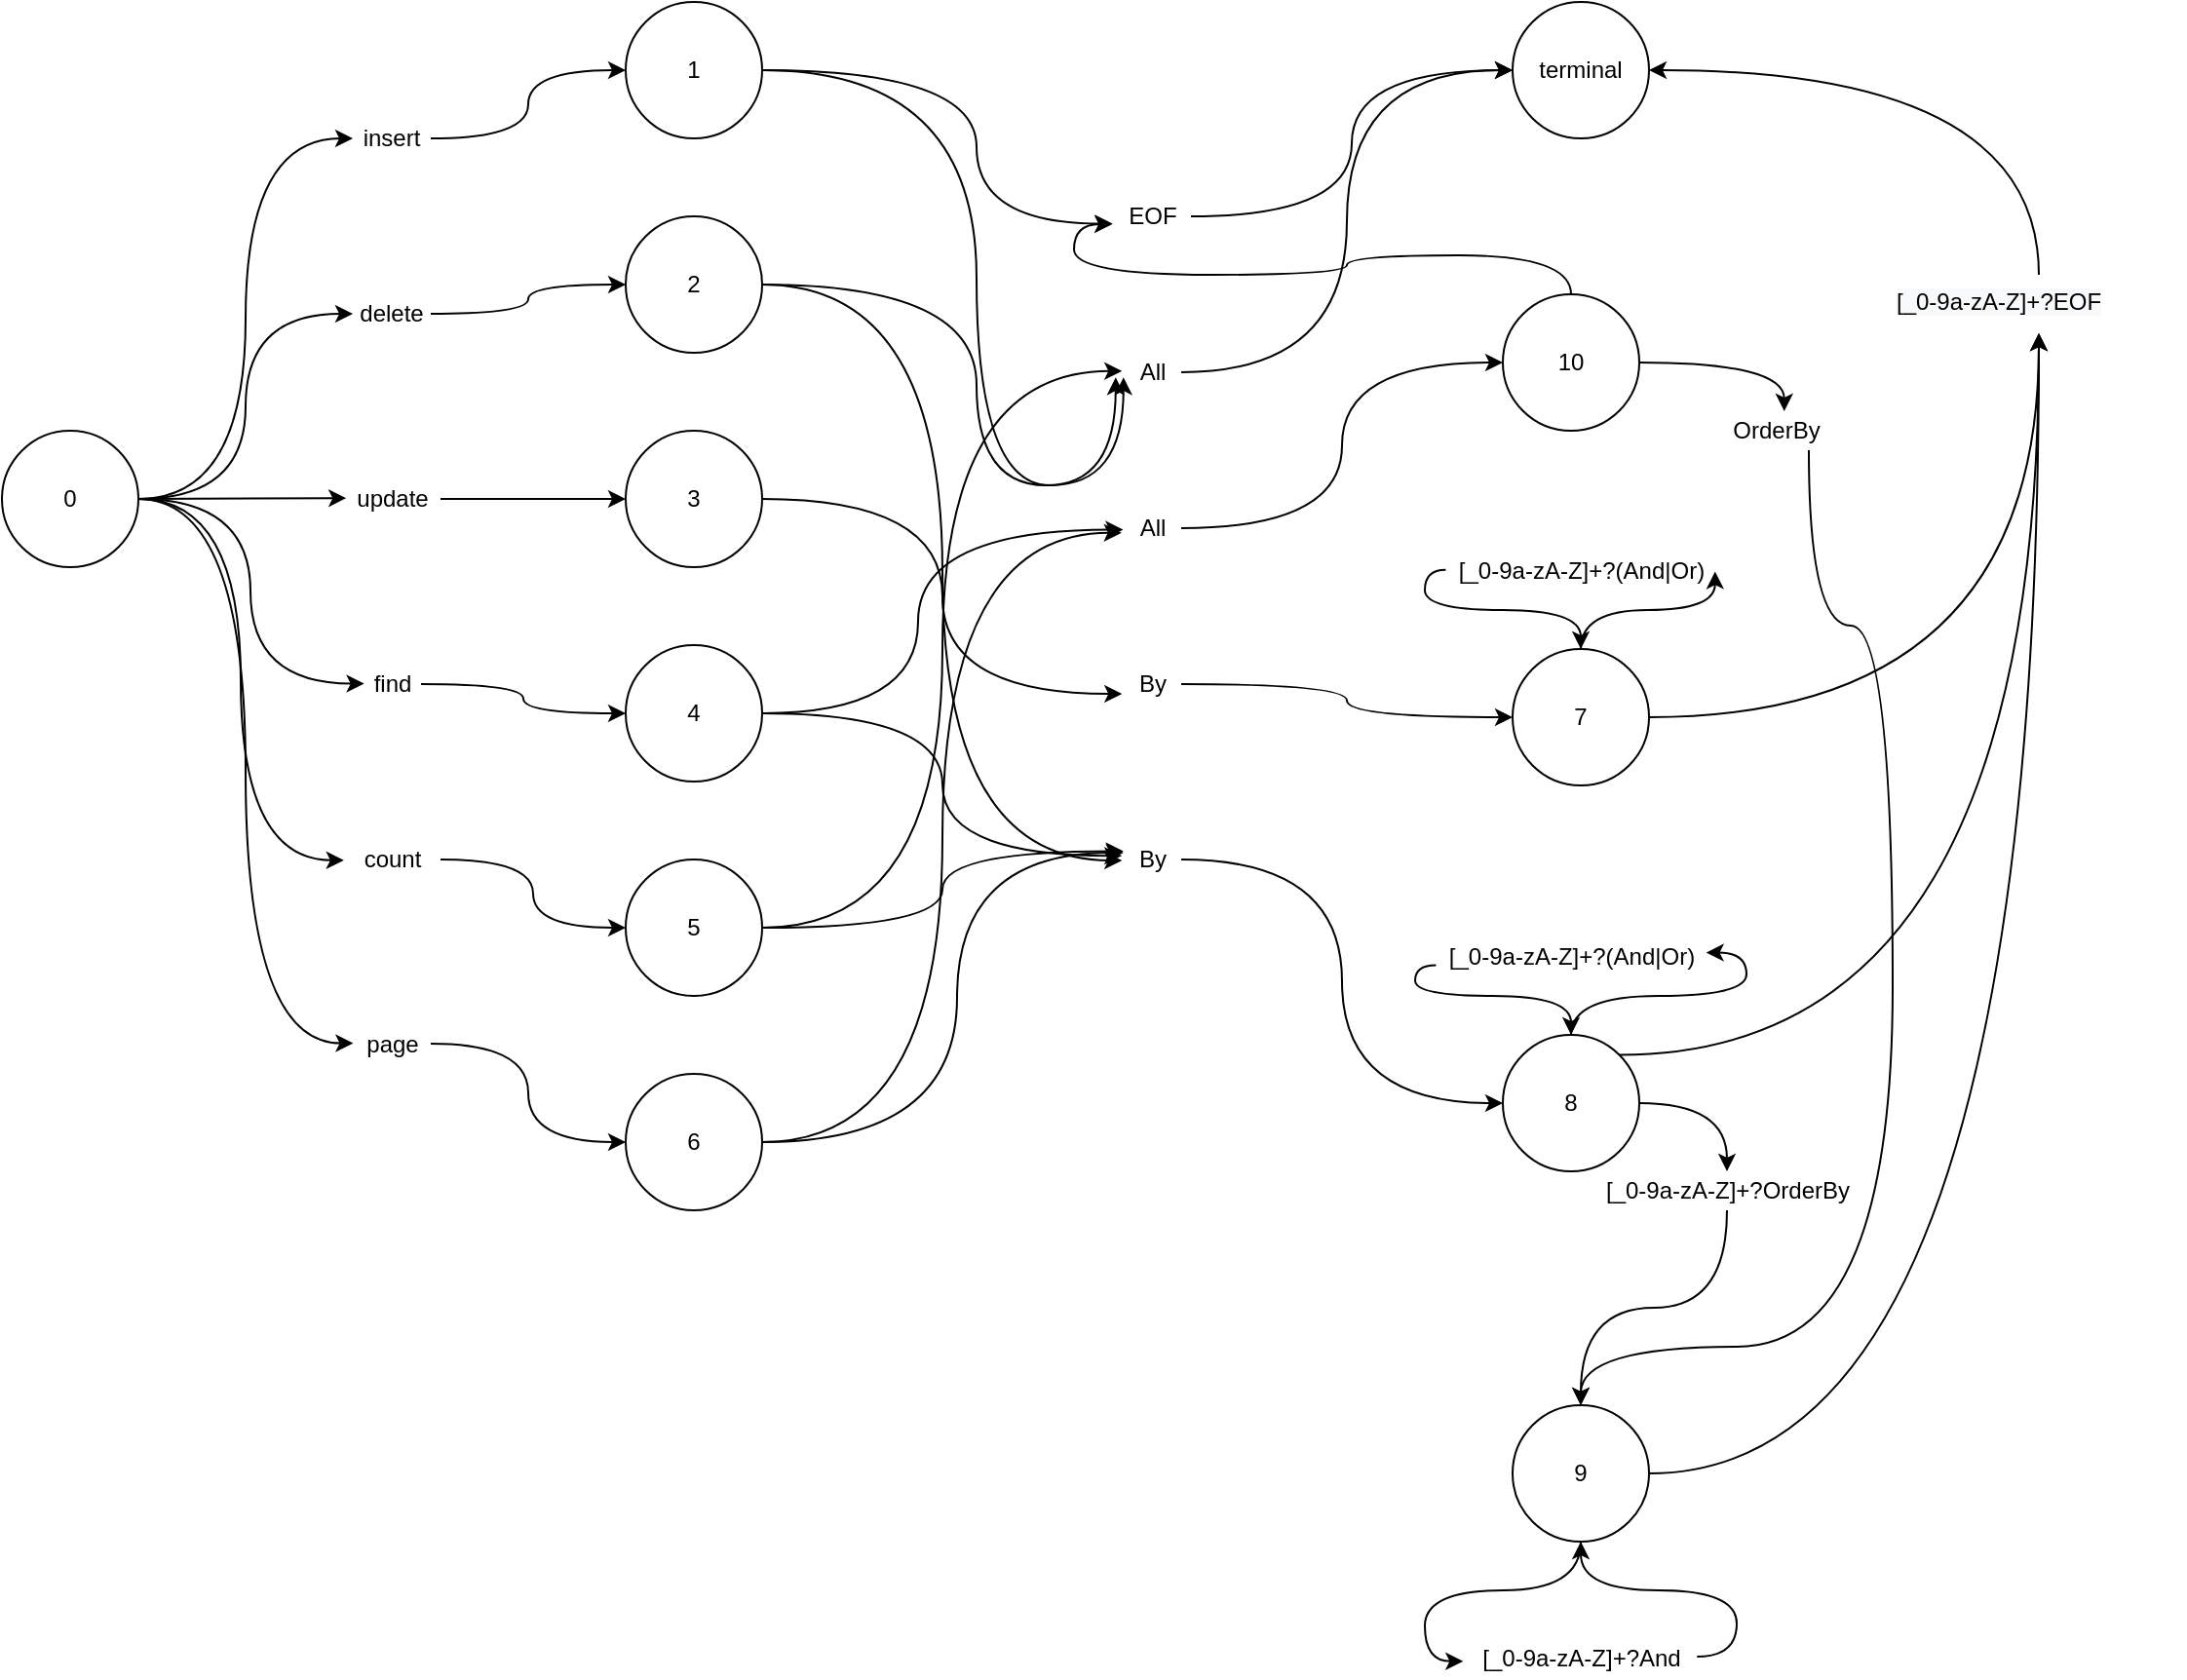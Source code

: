 <mxfile version="14.6.6" type="embed"><diagram id="YZBHm6nzpL_H-jKKXiZS" name="第 1 页"><mxGraphModel dx="2242" dy="527" grid="1" gridSize="10" guides="1" tooltips="1" connect="1" arrows="1" fold="1" page="1" pageScale="1" pageWidth="827" pageHeight="1169" math="0" shadow="0"><root><mxCell id="0"/><mxCell id="1" parent="0"/><mxCell id="9viREh3nEAOAV7O1oCq8-130" style="edgeStyle=orthogonalEdgeStyle;curved=1;rounded=0;orthogonalLoop=1;jettySize=auto;html=1;exitX=1;exitY=0.5;exitDx=0;exitDy=0;entryX=0;entryY=0.5;entryDx=0;entryDy=0;" parent="1" source="9viREh3nEAOAV7O1oCq8-4" target="9viREh3nEAOAV7O1oCq8-12" edge="1"><mxGeometry relative="1" as="geometry"/></mxCell><mxCell id="9viREh3nEAOAV7O1oCq8-132" style="edgeStyle=orthogonalEdgeStyle;curved=1;rounded=0;orthogonalLoop=1;jettySize=auto;html=1;entryX=0;entryY=0.5;entryDx=0;entryDy=0;" parent="1" source="9viREh3nEAOAV7O1oCq8-4" target="9viREh3nEAOAV7O1oCq8-14" edge="1"><mxGeometry relative="1" as="geometry"/></mxCell><mxCell id="9viREh3nEAOAV7O1oCq8-134" style="edgeStyle=orthogonalEdgeStyle;curved=1;rounded=0;orthogonalLoop=1;jettySize=auto;html=1;entryX=0.032;entryY=0.48;entryDx=0;entryDy=0;entryPerimeter=0;" parent="1" source="9viREh3nEAOAV7O1oCq8-4" target="9viREh3nEAOAV7O1oCq8-16" edge="1"><mxGeometry relative="1" as="geometry"/></mxCell><mxCell id="9viREh3nEAOAV7O1oCq8-136" style="edgeStyle=orthogonalEdgeStyle;curved=1;rounded=0;orthogonalLoop=1;jettySize=auto;html=1;exitX=1;exitY=0.5;exitDx=0;exitDy=0;entryX=0.027;entryY=0.49;entryDx=0;entryDy=0;entryPerimeter=0;" parent="1" source="9viREh3nEAOAV7O1oCq8-4" target="9viREh3nEAOAV7O1oCq8-18" edge="1"><mxGeometry relative="1" as="geometry"/></mxCell><mxCell id="9viREh3nEAOAV7O1oCq8-138" style="edgeStyle=orthogonalEdgeStyle;curved=1;rounded=0;orthogonalLoop=1;jettySize=auto;html=1;entryX=0.008;entryY=0.52;entryDx=0;entryDy=0;entryPerimeter=0;" parent="1" source="9viREh3nEAOAV7O1oCq8-4" target="9viREh3nEAOAV7O1oCq8-20" edge="1"><mxGeometry relative="1" as="geometry"/></mxCell><mxCell id="9viREh3nEAOAV7O1oCq8-140" style="edgeStyle=orthogonalEdgeStyle;curved=1;rounded=0;orthogonalLoop=1;jettySize=auto;html=1;entryX=0.005;entryY=0.49;entryDx=0;entryDy=0;entryPerimeter=0;" parent="1" source="9viREh3nEAOAV7O1oCq8-4" target="9viREh3nEAOAV7O1oCq8-23" edge="1"><mxGeometry relative="1" as="geometry"/></mxCell><mxCell id="9viREh3nEAOAV7O1oCq8-4" value="0" style="ellipse;whiteSpace=wrap;html=1;aspect=fixed;" parent="1" vertex="1"><mxGeometry x="-1630" y="230" width="70" height="70" as="geometry"/></mxCell><mxCell id="9viREh3nEAOAV7O1oCq8-64" style="edgeStyle=orthogonalEdgeStyle;curved=1;rounded=0;orthogonalLoop=1;jettySize=auto;html=1;entryX=0.013;entryY=0.63;entryDx=0;entryDy=0;entryPerimeter=0;" parent="1" source="9viREh3nEAOAV7O1oCq8-5" target="9viREh3nEAOAV7O1oCq8-61" edge="1"><mxGeometry relative="1" as="geometry"><Array as="points"><mxPoint x="-1130" y="45"/><mxPoint x="-1130" y="258"/></Array></mxGeometry></mxCell><mxCell id="9viREh3nEAOAV7O1oCq8-83" style="edgeStyle=orthogonalEdgeStyle;curved=1;rounded=0;orthogonalLoop=1;jettySize=auto;html=1;entryX=-0.005;entryY=0.69;entryDx=0;entryDy=0;entryPerimeter=0;" parent="1" source="9viREh3nEAOAV7O1oCq8-5" target="9viREh3nEAOAV7O1oCq8-79" edge="1"><mxGeometry relative="1" as="geometry"><Array as="points"><mxPoint x="-1130" y="45"/><mxPoint x="-1130" y="124"/></Array></mxGeometry></mxCell><mxCell id="9viREh3nEAOAV7O1oCq8-5" value="1" style="ellipse;whiteSpace=wrap;html=1;aspect=fixed;" parent="1" vertex="1"><mxGeometry x="-1310" y="10" width="70" height="70" as="geometry"/></mxCell><mxCell id="9viREh3nEAOAV7O1oCq8-65" style="edgeStyle=orthogonalEdgeStyle;curved=1;rounded=0;orthogonalLoop=1;jettySize=auto;html=1;entryX=-0.12;entryY=0.63;entryDx=0;entryDy=0;entryPerimeter=0;" parent="1" source="9viREh3nEAOAV7O1oCq8-6" target="9viREh3nEAOAV7O1oCq8-61" edge="1"><mxGeometry relative="1" as="geometry"><Array as="points"><mxPoint x="-1130" y="155"/><mxPoint x="-1130" y="258"/></Array></mxGeometry></mxCell><mxCell id="9viREh3nEAOAV7O1oCq8-66" style="edgeStyle=orthogonalEdgeStyle;curved=1;rounded=0;orthogonalLoop=1;jettySize=auto;html=1;entryX=-0.013;entryY=0.525;entryDx=0;entryDy=0;entryPerimeter=0;" parent="1" source="9viREh3nEAOAV7O1oCq8-6" target="9viREh3nEAOAV7O1oCq8-41" edge="1"><mxGeometry relative="1" as="geometry"/></mxCell><mxCell id="9viREh3nEAOAV7O1oCq8-6" value="2" style="ellipse;whiteSpace=wrap;html=1;aspect=fixed;" parent="1" vertex="1"><mxGeometry x="-1310" y="120" width="70" height="70" as="geometry"/></mxCell><mxCell id="9viREh3nEAOAV7O1oCq8-124" style="edgeStyle=orthogonalEdgeStyle;curved=1;rounded=0;orthogonalLoop=1;jettySize=auto;html=1;exitX=1;exitY=0.5;exitDx=0;exitDy=0;entryX=-0.013;entryY=0.75;entryDx=0;entryDy=0;entryPerimeter=0;" parent="1" source="9viREh3nEAOAV7O1oCq8-7" target="9viREh3nEAOAV7O1oCq8-123" edge="1"><mxGeometry relative="1" as="geometry"/></mxCell><mxCell id="9viREh3nEAOAV7O1oCq8-7" value="3" style="ellipse;whiteSpace=wrap;html=1;aspect=fixed;" parent="1" vertex="1"><mxGeometry x="-1310" y="230" width="70" height="70" as="geometry"/></mxCell><mxCell id="9viREh3nEAOAV7O1oCq8-70" style="edgeStyle=orthogonalEdgeStyle;curved=1;rounded=0;orthogonalLoop=1;jettySize=auto;html=1;exitX=1;exitY=0.5;exitDx=0;exitDy=0;entryX=-0.013;entryY=0.405;entryDx=0;entryDy=0;entryPerimeter=0;" parent="1" source="9viREh3nEAOAV7O1oCq8-8" target="9viREh3nEAOAV7O1oCq8-41" edge="1"><mxGeometry relative="1" as="geometry"/></mxCell><mxCell id="4" style="edgeStyle=orthogonalEdgeStyle;curved=1;rounded=0;orthogonalLoop=1;jettySize=auto;html=1;entryX=0.007;entryY=0.54;entryDx=0;entryDy=0;entryPerimeter=0;" parent="1" source="9viREh3nEAOAV7O1oCq8-8" target="2" edge="1"><mxGeometry relative="1" as="geometry"><Array as="points"><mxPoint x="-1160" y="375"/><mxPoint x="-1160" y="281"/></Array></mxGeometry></mxCell><mxCell id="9viREh3nEAOAV7O1oCq8-8" value="4" style="ellipse;whiteSpace=wrap;html=1;aspect=fixed;" parent="1" vertex="1"><mxGeometry x="-1310" y="340" width="70" height="70" as="geometry"/></mxCell><mxCell id="9viREh3nEAOAV7O1oCq8-72" style="edgeStyle=orthogonalEdgeStyle;curved=1;rounded=0;orthogonalLoop=1;jettySize=auto;html=1;exitX=1;exitY=0.5;exitDx=0;exitDy=0;entryX=-0.013;entryY=0.47;entryDx=0;entryDy=0;entryPerimeter=0;" parent="1" source="9viREh3nEAOAV7O1oCq8-9" target="9viREh3nEAOAV7O1oCq8-61" edge="1"><mxGeometry relative="1" as="geometry"/></mxCell><mxCell id="9viREh3nEAOAV7O1oCq8-73" style="edgeStyle=orthogonalEdgeStyle;curved=1;rounded=0;orthogonalLoop=1;jettySize=auto;html=1;exitX=1;exitY=0.5;exitDx=0;exitDy=0;entryX=0.013;entryY=0.285;entryDx=0;entryDy=0;entryPerimeter=0;" parent="1" source="9viREh3nEAOAV7O1oCq8-9" target="9viREh3nEAOAV7O1oCq8-41" edge="1"><mxGeometry relative="1" as="geometry"/></mxCell><mxCell id="9viREh3nEAOAV7O1oCq8-9" value="5" style="ellipse;whiteSpace=wrap;html=1;aspect=fixed;" parent="1" vertex="1"><mxGeometry x="-1310" y="450" width="70" height="70" as="geometry"/></mxCell><mxCell id="9viREh3nEAOAV7O1oCq8-131" style="edgeStyle=orthogonalEdgeStyle;curved=1;rounded=0;orthogonalLoop=1;jettySize=auto;html=1;entryX=0;entryY=0.5;entryDx=0;entryDy=0;" parent="1" source="9viREh3nEAOAV7O1oCq8-12" target="9viREh3nEAOAV7O1oCq8-5" edge="1"><mxGeometry relative="1" as="geometry"/></mxCell><mxCell id="9viREh3nEAOAV7O1oCq8-12" value="insert" style="text;html=1;strokeColor=none;fillColor=none;align=center;verticalAlign=middle;whiteSpace=wrap;rounded=0;" parent="1" vertex="1"><mxGeometry x="-1450" y="70" width="40" height="20" as="geometry"/></mxCell><mxCell id="9viREh3nEAOAV7O1oCq8-133" style="edgeStyle=orthogonalEdgeStyle;curved=1;rounded=0;orthogonalLoop=1;jettySize=auto;html=1;entryX=0;entryY=0.5;entryDx=0;entryDy=0;" parent="1" source="9viREh3nEAOAV7O1oCq8-14" target="9viREh3nEAOAV7O1oCq8-6" edge="1"><mxGeometry relative="1" as="geometry"/></mxCell><mxCell id="9viREh3nEAOAV7O1oCq8-14" value="delete" style="text;html=1;strokeColor=none;fillColor=none;align=center;verticalAlign=middle;whiteSpace=wrap;rounded=0;" parent="1" vertex="1"><mxGeometry x="-1450" y="160" width="40" height="20" as="geometry"/></mxCell><mxCell id="9viREh3nEAOAV7O1oCq8-135" style="edgeStyle=orthogonalEdgeStyle;curved=1;rounded=0;orthogonalLoop=1;jettySize=auto;html=1;entryX=0;entryY=0.5;entryDx=0;entryDy=0;" parent="1" source="9viREh3nEAOAV7O1oCq8-16" target="9viREh3nEAOAV7O1oCq8-7" edge="1"><mxGeometry relative="1" as="geometry"/></mxCell><mxCell id="9viREh3nEAOAV7O1oCq8-16" value="update" style="text;html=1;align=center;verticalAlign=middle;resizable=0;points=[];autosize=1;" parent="1" vertex="1"><mxGeometry x="-1455" y="255" width="50" height="20" as="geometry"/></mxCell><mxCell id="9viREh3nEAOAV7O1oCq8-137" style="edgeStyle=orthogonalEdgeStyle;curved=1;rounded=0;orthogonalLoop=1;jettySize=auto;html=1;entryX=0;entryY=0.5;entryDx=0;entryDy=0;" parent="1" source="9viREh3nEAOAV7O1oCq8-18" target="9viREh3nEAOAV7O1oCq8-8" edge="1"><mxGeometry relative="1" as="geometry"/></mxCell><mxCell id="9viREh3nEAOAV7O1oCq8-18" value="find" style="text;html=1;align=center;verticalAlign=middle;resizable=0;points=[];autosize=1;" parent="1" vertex="1"><mxGeometry x="-1445" y="350" width="30" height="20" as="geometry"/></mxCell><mxCell id="9viREh3nEAOAV7O1oCq8-139" style="edgeStyle=orthogonalEdgeStyle;curved=1;rounded=0;orthogonalLoop=1;jettySize=auto;html=1;entryX=0;entryY=0.5;entryDx=0;entryDy=0;" parent="1" source="9viREh3nEAOAV7O1oCq8-20" target="9viREh3nEAOAV7O1oCq8-9" edge="1"><mxGeometry relative="1" as="geometry"/></mxCell><mxCell id="9viREh3nEAOAV7O1oCq8-20" value="count" style="text;html=1;align=center;verticalAlign=middle;resizable=0;points=[];autosize=1;" parent="1" vertex="1"><mxGeometry x="-1455" y="440" width="50" height="20" as="geometry"/></mxCell><mxCell id="9viREh3nEAOAV7O1oCq8-75" style="edgeStyle=orthogonalEdgeStyle;curved=1;rounded=0;orthogonalLoop=1;jettySize=auto;html=1;entryX=0.013;entryY=0.325;entryDx=0;entryDy=0;entryPerimeter=0;" parent="1" source="9viREh3nEAOAV7O1oCq8-21" target="9viREh3nEAOAV7O1oCq8-41" edge="1"><mxGeometry relative="1" as="geometry"><Array as="points"><mxPoint x="-1140" y="595"/><mxPoint x="-1140" y="447"/></Array></mxGeometry></mxCell><mxCell id="7" style="edgeStyle=orthogonalEdgeStyle;curved=1;rounded=0;orthogonalLoop=1;jettySize=auto;html=1;entryX=-0.02;entryY=0.62;entryDx=0;entryDy=0;entryPerimeter=0;" parent="1" source="9viREh3nEAOAV7O1oCq8-21" target="2" edge="1"><mxGeometry relative="1" as="geometry"/></mxCell><mxCell id="9viREh3nEAOAV7O1oCq8-21" value="6" style="ellipse;whiteSpace=wrap;html=1;aspect=fixed;" parent="1" vertex="1"><mxGeometry x="-1310" y="560" width="70" height="70" as="geometry"/></mxCell><mxCell id="9viREh3nEAOAV7O1oCq8-141" style="edgeStyle=orthogonalEdgeStyle;curved=1;rounded=0;orthogonalLoop=1;jettySize=auto;html=1;entryX=0;entryY=0.5;entryDx=0;entryDy=0;" parent="1" source="9viREh3nEAOAV7O1oCq8-23" target="9viREh3nEAOAV7O1oCq8-21" edge="1"><mxGeometry relative="1" as="geometry"/></mxCell><mxCell id="9viREh3nEAOAV7O1oCq8-23" value="page" style="text;html=1;align=center;verticalAlign=middle;resizable=0;points=[];autosize=1;" parent="1" vertex="1"><mxGeometry x="-1450" y="534.5" width="40" height="20" as="geometry"/></mxCell><mxCell id="9viREh3nEAOAV7O1oCq8-25" value="terminal" style="ellipse;whiteSpace=wrap;html=1;aspect=fixed;" parent="1" vertex="1"><mxGeometry x="-855" y="10" width="70" height="70" as="geometry"/></mxCell><mxCell id="9viREh3nEAOAV7O1oCq8-104" style="edgeStyle=orthogonalEdgeStyle;curved=1;rounded=0;orthogonalLoop=1;jettySize=auto;html=1;exitX=0.5;exitY=0;exitDx=0;exitDy=0;entryX=0.995;entryY=0.39;entryDx=0;entryDy=0;entryPerimeter=0;" parent="1" source="9viREh3nEAOAV7O1oCq8-28" target="9viREh3nEAOAV7O1oCq8-98" edge="1"><mxGeometry relative="1" as="geometry"/></mxCell><mxCell id="9viREh3nEAOAV7O1oCq8-111" style="edgeStyle=orthogonalEdgeStyle;curved=1;rounded=0;orthogonalLoop=1;jettySize=auto;html=1;exitX=1;exitY=0;exitDx=0;exitDy=0;entryX=0.5;entryY=1;entryDx=0;entryDy=0;" parent="1" source="9viREh3nEAOAV7O1oCq8-28" target="9viREh3nEAOAV7O1oCq8-109" edge="1"><mxGeometry relative="1" as="geometry"/></mxCell><mxCell id="9viREh3nEAOAV7O1oCq8-28" value="8" style="ellipse;whiteSpace=wrap;html=1;aspect=fixed;" parent="1" vertex="1"><mxGeometry x="-860" y="540" width="70" height="70" as="geometry"/></mxCell><mxCell id="9viREh3nEAOAV7O1oCq8-115" style="edgeStyle=orthogonalEdgeStyle;curved=1;rounded=0;orthogonalLoop=1;jettySize=auto;html=1;exitX=0.5;exitY=1;exitDx=0;exitDy=0;entryX=-0.003;entryY=0.57;entryDx=0;entryDy=0;entryPerimeter=0;" parent="1" source="9viREh3nEAOAV7O1oCq8-31" target="9viREh3nEAOAV7O1oCq8-114" edge="1"><mxGeometry relative="1" as="geometry"/></mxCell><mxCell id="9viREh3nEAOAV7O1oCq8-117" style="edgeStyle=orthogonalEdgeStyle;curved=1;rounded=0;orthogonalLoop=1;jettySize=auto;html=1;exitX=1;exitY=0.5;exitDx=0;exitDy=0;entryX=0.5;entryY=1;entryDx=0;entryDy=0;" parent="1" source="9viREh3nEAOAV7O1oCq8-31" target="9viREh3nEAOAV7O1oCq8-109" edge="1"><mxGeometry relative="1" as="geometry"/></mxCell><mxCell id="9viREh3nEAOAV7O1oCq8-31" value="9" style="ellipse;whiteSpace=wrap;html=1;aspect=fixed;" parent="1" vertex="1"><mxGeometry x="-855" y="730" width="70" height="70" as="geometry"/></mxCell><mxCell id="9viREh3nEAOAV7O1oCq8-89" style="edgeStyle=orthogonalEdgeStyle;curved=1;rounded=0;orthogonalLoop=1;jettySize=auto;html=1;entryX=0;entryY=0.5;entryDx=0;entryDy=0;" parent="1" source="9viREh3nEAOAV7O1oCq8-41" target="9viREh3nEAOAV7O1oCq8-28" edge="1"><mxGeometry relative="1" as="geometry"/></mxCell><mxCell id="9viREh3nEAOAV7O1oCq8-41" value="By" style="text;html=1;align=center;verticalAlign=middle;resizable=0;points=[];autosize=1;" parent="1" vertex="1"><mxGeometry x="-1055" y="440" width="30" height="20" as="geometry"/></mxCell><mxCell id="9viREh3nEAOAV7O1oCq8-88" style="edgeStyle=orthogonalEdgeStyle;curved=1;rounded=0;orthogonalLoop=1;jettySize=auto;html=1;entryX=0;entryY=0.5;entryDx=0;entryDy=0;" parent="1" source="9viREh3nEAOAV7O1oCq8-61" target="9viREh3nEAOAV7O1oCq8-25" edge="1"><mxGeometry relative="1" as="geometry"/></mxCell><mxCell id="9viREh3nEAOAV7O1oCq8-61" value="All" style="text;html=1;align=center;verticalAlign=middle;resizable=0;points=[];autosize=1;" parent="1" vertex="1"><mxGeometry x="-1055" y="190" width="30" height="20" as="geometry"/></mxCell><mxCell id="9viREh3nEAOAV7O1oCq8-86" style="edgeStyle=orthogonalEdgeStyle;curved=1;rounded=0;orthogonalLoop=1;jettySize=auto;html=1;entryX=0;entryY=0.5;entryDx=0;entryDy=0;" parent="1" source="9viREh3nEAOAV7O1oCq8-79" target="9viREh3nEAOAV7O1oCq8-25" edge="1"><mxGeometry relative="1" as="geometry"/></mxCell><mxCell id="9viREh3nEAOAV7O1oCq8-79" value="EOF" style="text;html=1;align=center;verticalAlign=middle;resizable=0;points=[];autosize=1;" parent="1" vertex="1"><mxGeometry x="-1060" y="110" width="40" height="20" as="geometry"/></mxCell><mxCell id="9viREh3nEAOAV7O1oCq8-113" style="edgeStyle=orthogonalEdgeStyle;curved=1;rounded=0;orthogonalLoop=1;jettySize=auto;html=1;entryX=0.5;entryY=0;entryDx=0;entryDy=0;" parent="1" source="9viREh3nEAOAV7O1oCq8-94" target="9viREh3nEAOAV7O1oCq8-31" edge="1"><mxGeometry relative="1" as="geometry"/></mxCell><mxCell id="9viREh3nEAOAV7O1oCq8-94" value="[_0-9a-zA-Z]+?OrderBy" style="text;html=1;align=center;verticalAlign=middle;resizable=0;points=[];autosize=1;" parent="1" vertex="1"><mxGeometry x="-815" y="610" width="140" height="20" as="geometry"/></mxCell><mxCell id="9viREh3nEAOAV7O1oCq8-95" style="edgeStyle=orthogonalEdgeStyle;curved=1;rounded=0;orthogonalLoop=1;jettySize=auto;html=1;exitX=1;exitY=0.5;exitDx=0;exitDy=0;entryX=0.5;entryY=0;entryDx=0;entryDy=0;" parent="1" source="9viREh3nEAOAV7O1oCq8-28" target="9viREh3nEAOAV7O1oCq8-94" edge="1"><mxGeometry relative="1" as="geometry"><mxPoint x="-785" y="545" as="sourcePoint"/><mxPoint x="-820" y="730" as="targetPoint"/></mxGeometry></mxCell><mxCell id="9viREh3nEAOAV7O1oCq8-105" style="edgeStyle=orthogonalEdgeStyle;curved=1;rounded=0;orthogonalLoop=1;jettySize=auto;html=1;exitX=0.005;exitY=0.71;exitDx=0;exitDy=0;exitPerimeter=0;" parent="1" source="9viREh3nEAOAV7O1oCq8-98" edge="1"><mxGeometry relative="1" as="geometry"><mxPoint x="-825" y="540" as="targetPoint"/><Array as="points"><mxPoint x="-905" y="504"/><mxPoint x="-905" y="520"/><mxPoint x="-825" y="520"/></Array></mxGeometry></mxCell><mxCell id="9viREh3nEAOAV7O1oCq8-98" value="[_0-9a-zA-Z]+?(And|Or)" style="text;html=1;align=center;verticalAlign=middle;resizable=0;points=[];autosize=1;" parent="1" vertex="1"><mxGeometry x="-895" y="490" width="140" height="20" as="geometry"/></mxCell><mxCell id="9viREh3nEAOAV7O1oCq8-112" style="edgeStyle=orthogonalEdgeStyle;curved=1;rounded=0;orthogonalLoop=1;jettySize=auto;html=1;exitX=0.5;exitY=0;exitDx=0;exitDy=0;entryX=1;entryY=0.5;entryDx=0;entryDy=0;" parent="1" source="9viREh3nEAOAV7O1oCq8-109" target="9viREh3nEAOAV7O1oCq8-25" edge="1"><mxGeometry relative="1" as="geometry"/></mxCell><mxCell id="9viREh3nEAOAV7O1oCq8-109" value="&lt;span style=&quot;color: rgb(0 , 0 , 0) ; font-family: &amp;#34;helvetica&amp;#34; ; font-size: 12px ; font-style: normal ; font-weight: 400 ; letter-spacing: normal ; text-align: center ; text-indent: 0px ; text-transform: none ; word-spacing: 0px ; background-color: rgb(248 , 249 , 250) ; display: inline ; float: none&quot;&gt;[_0-9a-zA-Z]+?EOF&lt;/span&gt;" style="text;whiteSpace=wrap;html=1;" parent="1" vertex="1"><mxGeometry x="-660" y="150" width="150" height="30" as="geometry"/></mxCell><mxCell id="9viREh3nEAOAV7O1oCq8-116" style="edgeStyle=orthogonalEdgeStyle;curved=1;rounded=0;orthogonalLoop=1;jettySize=auto;html=1;entryX=0.5;entryY=1;entryDx=0;entryDy=0;exitX=0.997;exitY=0.45;exitDx=0;exitDy=0;exitPerimeter=0;" parent="1" source="9viREh3nEAOAV7O1oCq8-114" target="9viREh3nEAOAV7O1oCq8-31" edge="1"><mxGeometry relative="1" as="geometry"/></mxCell><mxCell id="9viREh3nEAOAV7O1oCq8-114" value="[_0-9a-zA-Z]+?And" style="text;html=1;align=center;verticalAlign=middle;resizable=0;points=[];autosize=1;" parent="1" vertex="1"><mxGeometry x="-880" y="850" width="120" height="20" as="geometry"/></mxCell><mxCell id="9viREh3nEAOAV7O1oCq8-120" style="edgeStyle=orthogonalEdgeStyle;curved=1;rounded=0;orthogonalLoop=1;jettySize=auto;html=1;exitX=0.5;exitY=0;exitDx=0;exitDy=0;entryX=0.992;entryY=0.51;entryDx=0;entryDy=0;entryPerimeter=0;" parent="1" source="9viREh3nEAOAV7O1oCq8-118" target="9viREh3nEAOAV7O1oCq8-119" edge="1"><mxGeometry relative="1" as="geometry"/></mxCell><mxCell id="9viREh3nEAOAV7O1oCq8-122" style="edgeStyle=orthogonalEdgeStyle;curved=1;rounded=0;orthogonalLoop=1;jettySize=auto;html=1;entryX=0.5;entryY=1;entryDx=0;entryDy=0;" parent="1" source="9viREh3nEAOAV7O1oCq8-118" target="9viREh3nEAOAV7O1oCq8-109" edge="1"><mxGeometry relative="1" as="geometry"/></mxCell><mxCell id="9viREh3nEAOAV7O1oCq8-118" value="7" style="ellipse;whiteSpace=wrap;html=1;aspect=fixed;" parent="1" vertex="1"><mxGeometry x="-855" y="342" width="70" height="70" as="geometry"/></mxCell><mxCell id="9viREh3nEAOAV7O1oCq8-121" style="edgeStyle=orthogonalEdgeStyle;curved=1;rounded=0;orthogonalLoop=1;jettySize=auto;html=1;entryX=0.5;entryY=0;entryDx=0;entryDy=0;exitX=0.005;exitY=0.47;exitDx=0;exitDy=0;exitPerimeter=0;" parent="1" source="9viREh3nEAOAV7O1oCq8-119" target="9viREh3nEAOAV7O1oCq8-118" edge="1"><mxGeometry relative="1" as="geometry"><Array as="points"><mxPoint x="-900" y="301"/><mxPoint x="-900" y="322"/><mxPoint x="-820" y="322"/></Array></mxGeometry></mxCell><mxCell id="9viREh3nEAOAV7O1oCq8-119" value="[_0-9a-zA-Z]+?(And|Or)" style="text;html=1;align=center;verticalAlign=middle;resizable=0;points=[];autosize=1;" parent="1" vertex="1"><mxGeometry x="-890" y="292" width="140" height="20" as="geometry"/></mxCell><mxCell id="9viREh3nEAOAV7O1oCq8-125" style="edgeStyle=orthogonalEdgeStyle;curved=1;rounded=0;orthogonalLoop=1;jettySize=auto;html=1;entryX=0;entryY=0.5;entryDx=0;entryDy=0;" parent="1" source="9viREh3nEAOAV7O1oCq8-123" target="9viREh3nEAOAV7O1oCq8-118" edge="1"><mxGeometry relative="1" as="geometry"/></mxCell><mxCell id="9viREh3nEAOAV7O1oCq8-123" value="By" style="text;html=1;align=center;verticalAlign=middle;resizable=0;points=[];autosize=1;" parent="1" vertex="1"><mxGeometry x="-1055" y="350" width="30" height="20" as="geometry"/></mxCell><mxCell id="9" style="edgeStyle=orthogonalEdgeStyle;curved=1;rounded=0;orthogonalLoop=1;jettySize=auto;html=1;entryX=0;entryY=0.5;entryDx=0;entryDy=0;" parent="1" source="2" target="8" edge="1"><mxGeometry relative="1" as="geometry"/></mxCell><mxCell id="2" value="All" style="text;html=1;align=center;verticalAlign=middle;resizable=0;points=[];autosize=1;" parent="1" vertex="1"><mxGeometry x="-1055" y="270" width="30" height="20" as="geometry"/></mxCell><mxCell id="12" style="edgeStyle=orthogonalEdgeStyle;curved=1;rounded=0;orthogonalLoop=1;jettySize=auto;html=1;entryX=0.573;entryY=0;entryDx=0;entryDy=0;entryPerimeter=0;" parent="1" source="8" target="10" edge="1"><mxGeometry relative="1" as="geometry"/></mxCell><mxCell id="15" style="edgeStyle=orthogonalEdgeStyle;curved=1;rounded=0;orthogonalLoop=1;jettySize=auto;html=1;exitX=0.5;exitY=0;exitDx=0;exitDy=0;entryX=-0.01;entryY=0.7;entryDx=0;entryDy=0;entryPerimeter=0;" parent="1" source="8" target="9viREh3nEAOAV7O1oCq8-79" edge="1"><mxGeometry relative="1" as="geometry"/></mxCell><mxCell id="8" value="10" style="ellipse;whiteSpace=wrap;html=1;aspect=fixed;" parent="1" vertex="1"><mxGeometry x="-860" y="160" width="70" height="70" as="geometry"/></mxCell><mxCell id="14" style="edgeStyle=orthogonalEdgeStyle;curved=1;rounded=0;orthogonalLoop=1;jettySize=auto;html=1;entryX=0.5;entryY=0;entryDx=0;entryDy=0;" parent="1" source="10" target="9viREh3nEAOAV7O1oCq8-31" edge="1"><mxGeometry relative="1" as="geometry"><Array as="points"><mxPoint x="-703" y="330"/><mxPoint x="-660" y="330"/><mxPoint x="-660" y="700"/><mxPoint x="-820" y="700"/></Array></mxGeometry></mxCell><mxCell id="10" value="OrderBy" style="text;html=1;align=center;verticalAlign=middle;resizable=0;points=[];autosize=1;strokeColor=none;" parent="1" vertex="1"><mxGeometry x="-750" y="220" width="60" height="20" as="geometry"/></mxCell></root></mxGraphModel></diagram></mxfile>